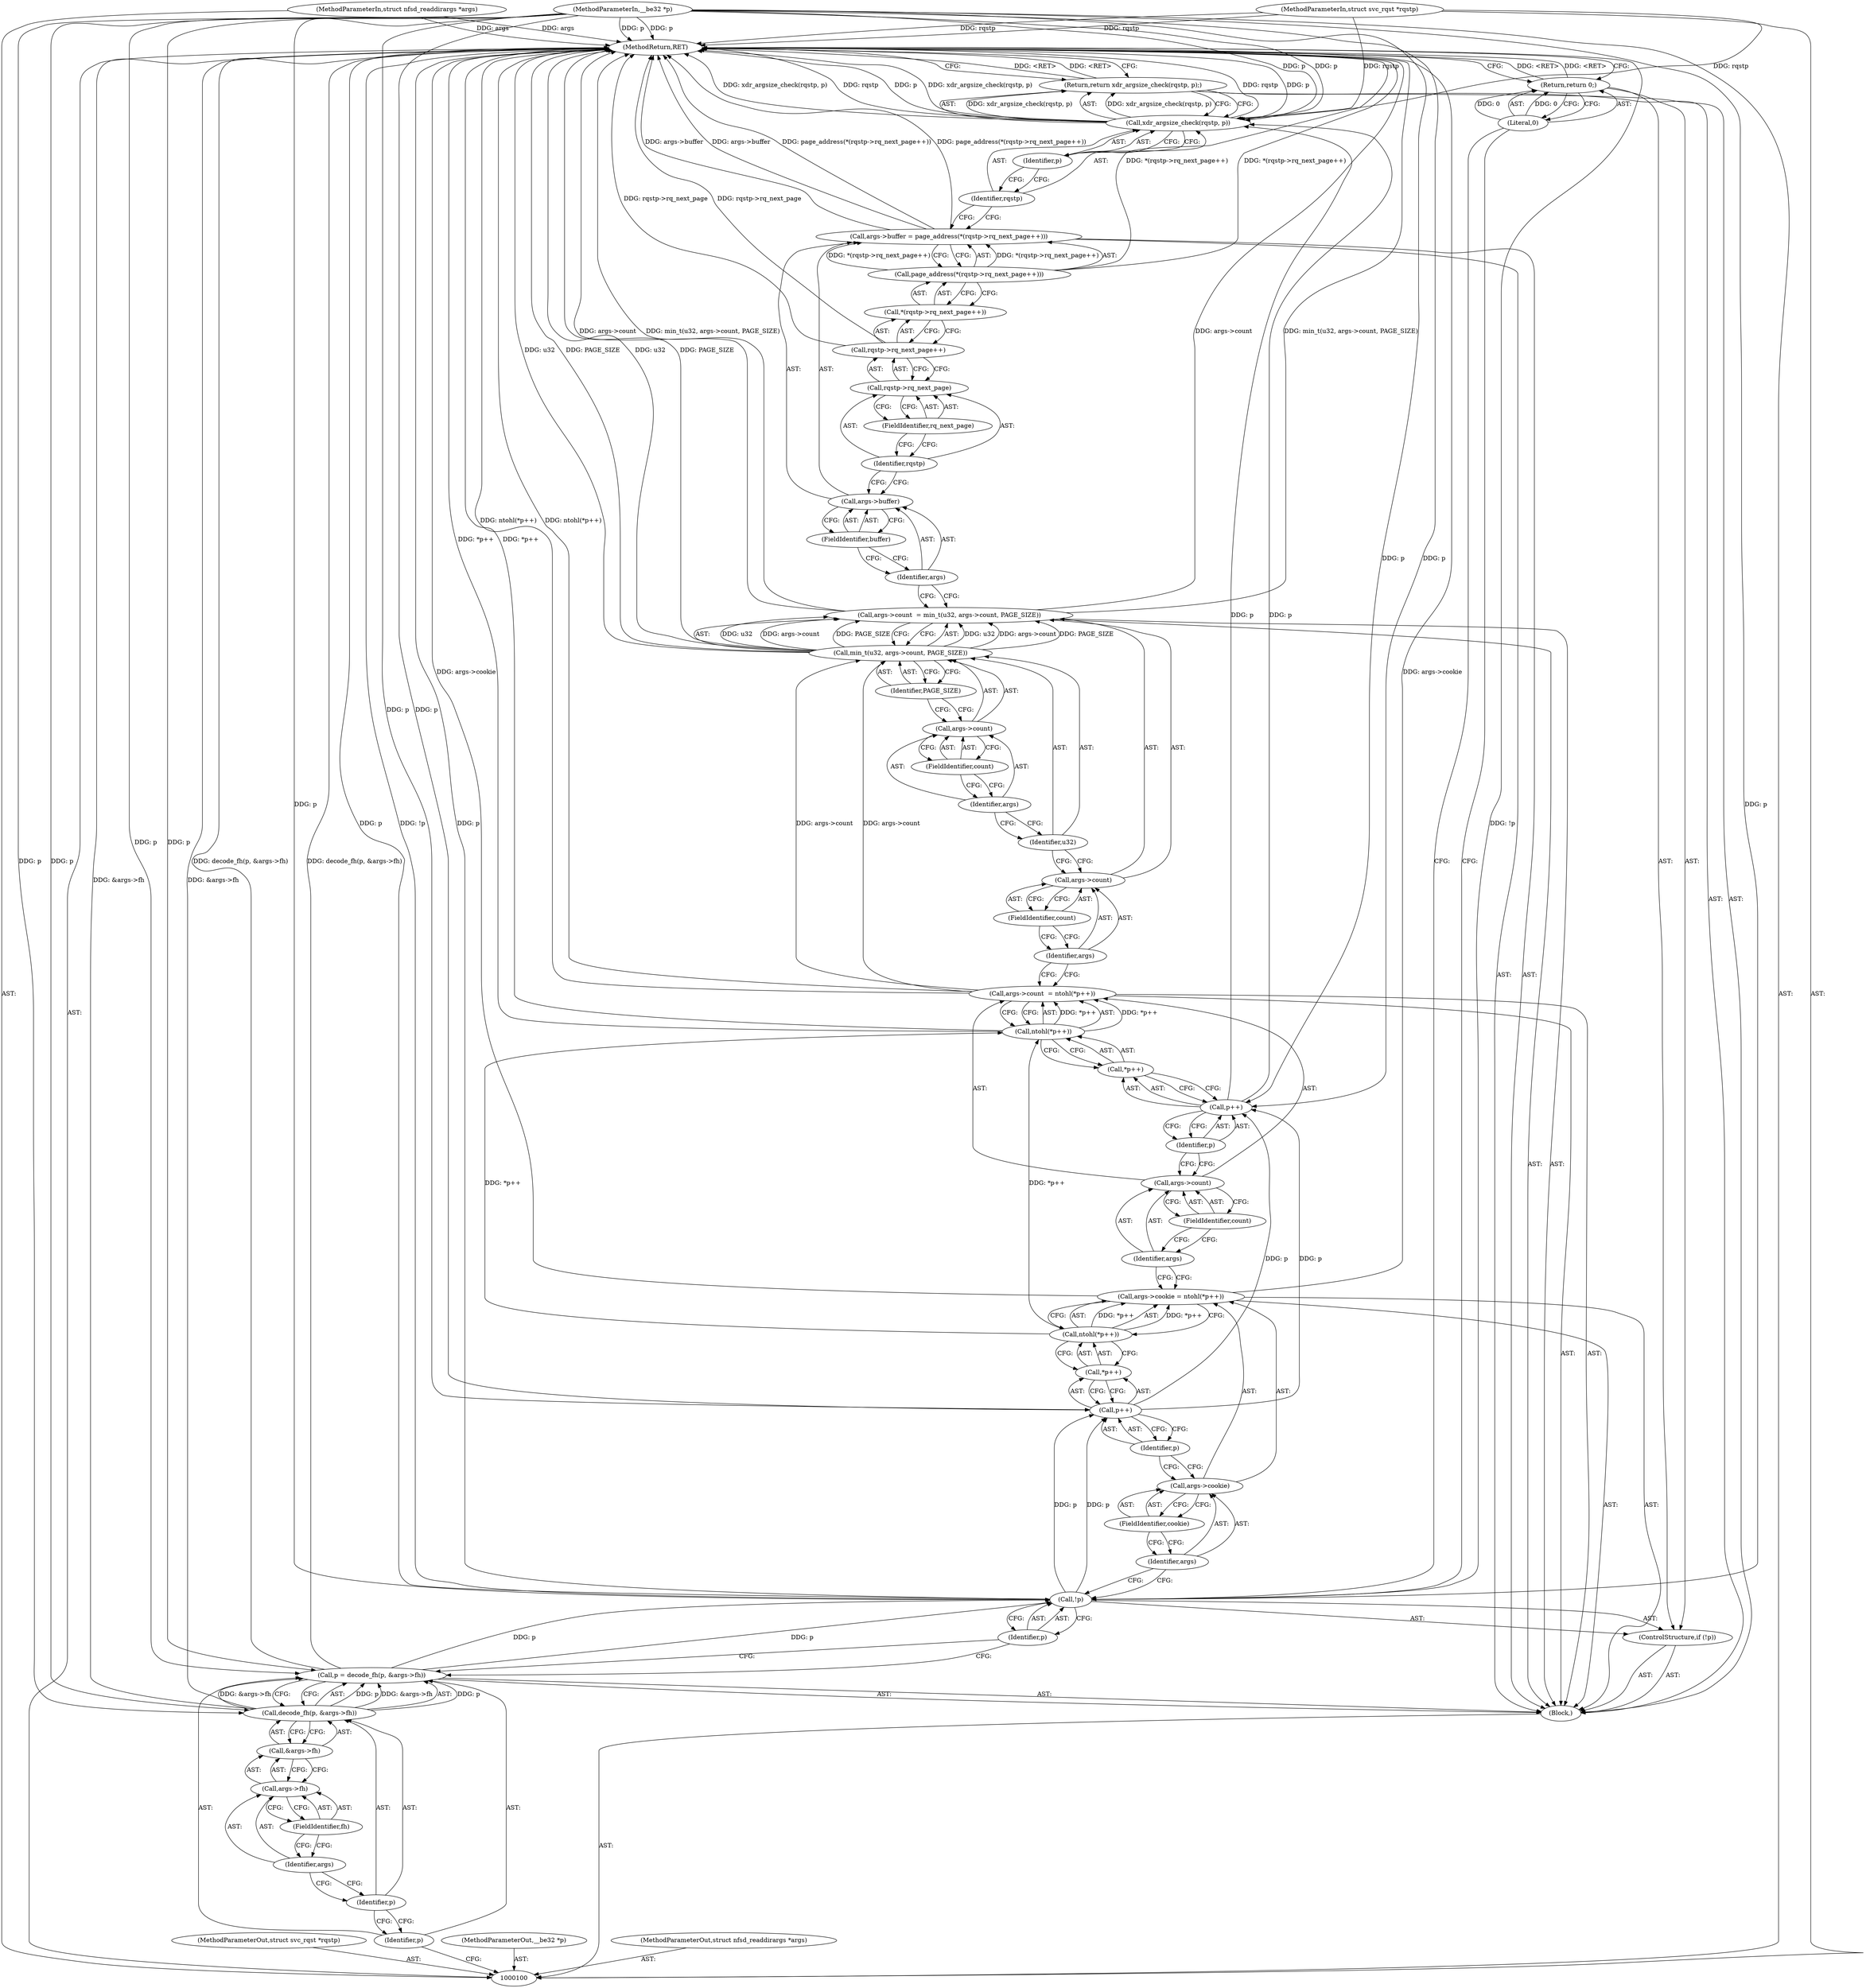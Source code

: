 digraph "1_linux_c70422f760c120480fee4de6c38804c72aa26bc1_16" {
"1000158" [label="(MethodReturn,RET)"];
"1000101" [label="(MethodParameterIn,struct svc_rqst *rqstp)"];
"1000216" [label="(MethodParameterOut,struct svc_rqst *rqstp)"];
"1000102" [label="(MethodParameterIn,__be32 *p)"];
"1000217" [label="(MethodParameterOut,__be32 *p)"];
"1000148" [label="(Call,page_address(*(rqstp->rq_next_page++)))"];
"1000144" [label="(Call,args->buffer = page_address(*(rqstp->rq_next_page++)))"];
"1000145" [label="(Call,args->buffer)"];
"1000146" [label="(Identifier,args)"];
"1000149" [label="(Call,*(rqstp->rq_next_page++))"];
"1000150" [label="(Call,rqstp->rq_next_page++)"];
"1000151" [label="(Call,rqstp->rq_next_page)"];
"1000152" [label="(Identifier,rqstp)"];
"1000153" [label="(FieldIdentifier,rq_next_page)"];
"1000147" [label="(FieldIdentifier,buffer)"];
"1000154" [label="(Return,return xdr_argsize_check(rqstp, p);)"];
"1000156" [label="(Identifier,rqstp)"];
"1000157" [label="(Identifier,p)"];
"1000155" [label="(Call,xdr_argsize_check(rqstp, p))"];
"1000103" [label="(MethodParameterIn,struct nfsd_readdirargs *args)"];
"1000218" [label="(MethodParameterOut,struct nfsd_readdirargs *args)"];
"1000104" [label="(Block,)"];
"1000105" [label="(Call,p = decode_fh(p, &args->fh))"];
"1000106" [label="(Identifier,p)"];
"1000108" [label="(Identifier,p)"];
"1000109" [label="(Call,&args->fh)"];
"1000110" [label="(Call,args->fh)"];
"1000111" [label="(Identifier,args)"];
"1000112" [label="(FieldIdentifier,fh)"];
"1000107" [label="(Call,decode_fh(p, &args->fh))"];
"1000113" [label="(ControlStructure,if (!p))"];
"1000114" [label="(Call,!p)"];
"1000115" [label="(Identifier,p)"];
"1000116" [label="(Return,return 0;)"];
"1000117" [label="(Literal,0)"];
"1000122" [label="(Call,ntohl(*p++))"];
"1000118" [label="(Call,args->cookie = ntohl(*p++))"];
"1000119" [label="(Call,args->cookie)"];
"1000120" [label="(Identifier,args)"];
"1000123" [label="(Call,*p++)"];
"1000124" [label="(Call,p++)"];
"1000125" [label="(Identifier,p)"];
"1000121" [label="(FieldIdentifier,cookie)"];
"1000130" [label="(Call,ntohl(*p++))"];
"1000126" [label="(Call,args->count  = ntohl(*p++))"];
"1000127" [label="(Call,args->count)"];
"1000128" [label="(Identifier,args)"];
"1000131" [label="(Call,*p++)"];
"1000132" [label="(Call,p++)"];
"1000133" [label="(Identifier,p)"];
"1000129" [label="(FieldIdentifier,count)"];
"1000138" [label="(Call,min_t(u32, args->count, PAGE_SIZE))"];
"1000134" [label="(Call,args->count  = min_t(u32, args->count, PAGE_SIZE))"];
"1000135" [label="(Call,args->count)"];
"1000136" [label="(Identifier,args)"];
"1000139" [label="(Identifier,u32)"];
"1000140" [label="(Call,args->count)"];
"1000141" [label="(Identifier,args)"];
"1000142" [label="(FieldIdentifier,count)"];
"1000143" [label="(Identifier,PAGE_SIZE)"];
"1000137" [label="(FieldIdentifier,count)"];
"1000158" -> "1000100"  [label="AST: "];
"1000158" -> "1000116"  [label="CFG: "];
"1000158" -> "1000154"  [label="CFG: "];
"1000116" -> "1000158"  [label="DDG: <RET>"];
"1000155" -> "1000158"  [label="DDG: p"];
"1000155" -> "1000158"  [label="DDG: xdr_argsize_check(rqstp, p)"];
"1000155" -> "1000158"  [label="DDG: rqstp"];
"1000114" -> "1000158"  [label="DDG: !p"];
"1000114" -> "1000158"  [label="DDG: p"];
"1000102" -> "1000158"  [label="DDG: p"];
"1000118" -> "1000158"  [label="DDG: args->cookie"];
"1000107" -> "1000158"  [label="DDG: &args->fh"];
"1000130" -> "1000158"  [label="DDG: *p++"];
"1000126" -> "1000158"  [label="DDG: ntohl(*p++)"];
"1000105" -> "1000158"  [label="DDG: decode_fh(p, &args->fh)"];
"1000150" -> "1000158"  [label="DDG: rqstp->rq_next_page"];
"1000138" -> "1000158"  [label="DDG: u32"];
"1000138" -> "1000158"  [label="DDG: PAGE_SIZE"];
"1000103" -> "1000158"  [label="DDG: args"];
"1000148" -> "1000158"  [label="DDG: *(rqstp->rq_next_page++)"];
"1000144" -> "1000158"  [label="DDG: page_address(*(rqstp->rq_next_page++))"];
"1000144" -> "1000158"  [label="DDG: args->buffer"];
"1000134" -> "1000158"  [label="DDG: args->count"];
"1000134" -> "1000158"  [label="DDG: min_t(u32, args->count, PAGE_SIZE)"];
"1000101" -> "1000158"  [label="DDG: rqstp"];
"1000154" -> "1000158"  [label="DDG: <RET>"];
"1000101" -> "1000100"  [label="AST: "];
"1000101" -> "1000158"  [label="DDG: rqstp"];
"1000101" -> "1000155"  [label="DDG: rqstp"];
"1000216" -> "1000100"  [label="AST: "];
"1000102" -> "1000100"  [label="AST: "];
"1000102" -> "1000158"  [label="DDG: p"];
"1000102" -> "1000105"  [label="DDG: p"];
"1000102" -> "1000107"  [label="DDG: p"];
"1000102" -> "1000114"  [label="DDG: p"];
"1000102" -> "1000124"  [label="DDG: p"];
"1000102" -> "1000132"  [label="DDG: p"];
"1000102" -> "1000155"  [label="DDG: p"];
"1000217" -> "1000100"  [label="AST: "];
"1000148" -> "1000144"  [label="AST: "];
"1000148" -> "1000149"  [label="CFG: "];
"1000149" -> "1000148"  [label="AST: "];
"1000144" -> "1000148"  [label="CFG: "];
"1000148" -> "1000158"  [label="DDG: *(rqstp->rq_next_page++)"];
"1000148" -> "1000144"  [label="DDG: *(rqstp->rq_next_page++)"];
"1000144" -> "1000104"  [label="AST: "];
"1000144" -> "1000148"  [label="CFG: "];
"1000145" -> "1000144"  [label="AST: "];
"1000148" -> "1000144"  [label="AST: "];
"1000156" -> "1000144"  [label="CFG: "];
"1000144" -> "1000158"  [label="DDG: page_address(*(rqstp->rq_next_page++))"];
"1000144" -> "1000158"  [label="DDG: args->buffer"];
"1000148" -> "1000144"  [label="DDG: *(rqstp->rq_next_page++)"];
"1000145" -> "1000144"  [label="AST: "];
"1000145" -> "1000147"  [label="CFG: "];
"1000146" -> "1000145"  [label="AST: "];
"1000147" -> "1000145"  [label="AST: "];
"1000152" -> "1000145"  [label="CFG: "];
"1000146" -> "1000145"  [label="AST: "];
"1000146" -> "1000134"  [label="CFG: "];
"1000147" -> "1000146"  [label="CFG: "];
"1000149" -> "1000148"  [label="AST: "];
"1000149" -> "1000150"  [label="CFG: "];
"1000150" -> "1000149"  [label="AST: "];
"1000148" -> "1000149"  [label="CFG: "];
"1000150" -> "1000149"  [label="AST: "];
"1000150" -> "1000151"  [label="CFG: "];
"1000151" -> "1000150"  [label="AST: "];
"1000149" -> "1000150"  [label="CFG: "];
"1000150" -> "1000158"  [label="DDG: rqstp->rq_next_page"];
"1000151" -> "1000150"  [label="AST: "];
"1000151" -> "1000153"  [label="CFG: "];
"1000152" -> "1000151"  [label="AST: "];
"1000153" -> "1000151"  [label="AST: "];
"1000150" -> "1000151"  [label="CFG: "];
"1000152" -> "1000151"  [label="AST: "];
"1000152" -> "1000145"  [label="CFG: "];
"1000153" -> "1000152"  [label="CFG: "];
"1000153" -> "1000151"  [label="AST: "];
"1000153" -> "1000152"  [label="CFG: "];
"1000151" -> "1000153"  [label="CFG: "];
"1000147" -> "1000145"  [label="AST: "];
"1000147" -> "1000146"  [label="CFG: "];
"1000145" -> "1000147"  [label="CFG: "];
"1000154" -> "1000104"  [label="AST: "];
"1000154" -> "1000155"  [label="CFG: "];
"1000155" -> "1000154"  [label="AST: "];
"1000158" -> "1000154"  [label="CFG: "];
"1000154" -> "1000158"  [label="DDG: <RET>"];
"1000155" -> "1000154"  [label="DDG: xdr_argsize_check(rqstp, p)"];
"1000156" -> "1000155"  [label="AST: "];
"1000156" -> "1000144"  [label="CFG: "];
"1000157" -> "1000156"  [label="CFG: "];
"1000157" -> "1000155"  [label="AST: "];
"1000157" -> "1000156"  [label="CFG: "];
"1000155" -> "1000157"  [label="CFG: "];
"1000155" -> "1000154"  [label="AST: "];
"1000155" -> "1000157"  [label="CFG: "];
"1000156" -> "1000155"  [label="AST: "];
"1000157" -> "1000155"  [label="AST: "];
"1000154" -> "1000155"  [label="CFG: "];
"1000155" -> "1000158"  [label="DDG: p"];
"1000155" -> "1000158"  [label="DDG: xdr_argsize_check(rqstp, p)"];
"1000155" -> "1000158"  [label="DDG: rqstp"];
"1000155" -> "1000154"  [label="DDG: xdr_argsize_check(rqstp, p)"];
"1000101" -> "1000155"  [label="DDG: rqstp"];
"1000132" -> "1000155"  [label="DDG: p"];
"1000102" -> "1000155"  [label="DDG: p"];
"1000103" -> "1000100"  [label="AST: "];
"1000103" -> "1000158"  [label="DDG: args"];
"1000218" -> "1000100"  [label="AST: "];
"1000104" -> "1000100"  [label="AST: "];
"1000105" -> "1000104"  [label="AST: "];
"1000113" -> "1000104"  [label="AST: "];
"1000118" -> "1000104"  [label="AST: "];
"1000126" -> "1000104"  [label="AST: "];
"1000134" -> "1000104"  [label="AST: "];
"1000144" -> "1000104"  [label="AST: "];
"1000154" -> "1000104"  [label="AST: "];
"1000105" -> "1000104"  [label="AST: "];
"1000105" -> "1000107"  [label="CFG: "];
"1000106" -> "1000105"  [label="AST: "];
"1000107" -> "1000105"  [label="AST: "];
"1000115" -> "1000105"  [label="CFG: "];
"1000105" -> "1000158"  [label="DDG: decode_fh(p, &args->fh)"];
"1000107" -> "1000105"  [label="DDG: p"];
"1000107" -> "1000105"  [label="DDG: &args->fh"];
"1000102" -> "1000105"  [label="DDG: p"];
"1000105" -> "1000114"  [label="DDG: p"];
"1000106" -> "1000105"  [label="AST: "];
"1000106" -> "1000100"  [label="CFG: "];
"1000108" -> "1000106"  [label="CFG: "];
"1000108" -> "1000107"  [label="AST: "];
"1000108" -> "1000106"  [label="CFG: "];
"1000111" -> "1000108"  [label="CFG: "];
"1000109" -> "1000107"  [label="AST: "];
"1000109" -> "1000110"  [label="CFG: "];
"1000110" -> "1000109"  [label="AST: "];
"1000107" -> "1000109"  [label="CFG: "];
"1000110" -> "1000109"  [label="AST: "];
"1000110" -> "1000112"  [label="CFG: "];
"1000111" -> "1000110"  [label="AST: "];
"1000112" -> "1000110"  [label="AST: "];
"1000109" -> "1000110"  [label="CFG: "];
"1000111" -> "1000110"  [label="AST: "];
"1000111" -> "1000108"  [label="CFG: "];
"1000112" -> "1000111"  [label="CFG: "];
"1000112" -> "1000110"  [label="AST: "];
"1000112" -> "1000111"  [label="CFG: "];
"1000110" -> "1000112"  [label="CFG: "];
"1000107" -> "1000105"  [label="AST: "];
"1000107" -> "1000109"  [label="CFG: "];
"1000108" -> "1000107"  [label="AST: "];
"1000109" -> "1000107"  [label="AST: "];
"1000105" -> "1000107"  [label="CFG: "];
"1000107" -> "1000158"  [label="DDG: &args->fh"];
"1000107" -> "1000105"  [label="DDG: p"];
"1000107" -> "1000105"  [label="DDG: &args->fh"];
"1000102" -> "1000107"  [label="DDG: p"];
"1000113" -> "1000104"  [label="AST: "];
"1000114" -> "1000113"  [label="AST: "];
"1000116" -> "1000113"  [label="AST: "];
"1000114" -> "1000113"  [label="AST: "];
"1000114" -> "1000115"  [label="CFG: "];
"1000115" -> "1000114"  [label="AST: "];
"1000117" -> "1000114"  [label="CFG: "];
"1000120" -> "1000114"  [label="CFG: "];
"1000114" -> "1000158"  [label="DDG: !p"];
"1000114" -> "1000158"  [label="DDG: p"];
"1000105" -> "1000114"  [label="DDG: p"];
"1000102" -> "1000114"  [label="DDG: p"];
"1000114" -> "1000124"  [label="DDG: p"];
"1000115" -> "1000114"  [label="AST: "];
"1000115" -> "1000105"  [label="CFG: "];
"1000114" -> "1000115"  [label="CFG: "];
"1000116" -> "1000113"  [label="AST: "];
"1000116" -> "1000117"  [label="CFG: "];
"1000117" -> "1000116"  [label="AST: "];
"1000158" -> "1000116"  [label="CFG: "];
"1000116" -> "1000158"  [label="DDG: <RET>"];
"1000117" -> "1000116"  [label="DDG: 0"];
"1000117" -> "1000116"  [label="AST: "];
"1000117" -> "1000114"  [label="CFG: "];
"1000116" -> "1000117"  [label="CFG: "];
"1000117" -> "1000116"  [label="DDG: 0"];
"1000122" -> "1000118"  [label="AST: "];
"1000122" -> "1000123"  [label="CFG: "];
"1000123" -> "1000122"  [label="AST: "];
"1000118" -> "1000122"  [label="CFG: "];
"1000122" -> "1000118"  [label="DDG: *p++"];
"1000122" -> "1000130"  [label="DDG: *p++"];
"1000118" -> "1000104"  [label="AST: "];
"1000118" -> "1000122"  [label="CFG: "];
"1000119" -> "1000118"  [label="AST: "];
"1000122" -> "1000118"  [label="AST: "];
"1000128" -> "1000118"  [label="CFG: "];
"1000118" -> "1000158"  [label="DDG: args->cookie"];
"1000122" -> "1000118"  [label="DDG: *p++"];
"1000119" -> "1000118"  [label="AST: "];
"1000119" -> "1000121"  [label="CFG: "];
"1000120" -> "1000119"  [label="AST: "];
"1000121" -> "1000119"  [label="AST: "];
"1000125" -> "1000119"  [label="CFG: "];
"1000120" -> "1000119"  [label="AST: "];
"1000120" -> "1000114"  [label="CFG: "];
"1000121" -> "1000120"  [label="CFG: "];
"1000123" -> "1000122"  [label="AST: "];
"1000123" -> "1000124"  [label="CFG: "];
"1000124" -> "1000123"  [label="AST: "];
"1000122" -> "1000123"  [label="CFG: "];
"1000124" -> "1000123"  [label="AST: "];
"1000124" -> "1000125"  [label="CFG: "];
"1000125" -> "1000124"  [label="AST: "];
"1000123" -> "1000124"  [label="CFG: "];
"1000114" -> "1000124"  [label="DDG: p"];
"1000102" -> "1000124"  [label="DDG: p"];
"1000124" -> "1000132"  [label="DDG: p"];
"1000125" -> "1000124"  [label="AST: "];
"1000125" -> "1000119"  [label="CFG: "];
"1000124" -> "1000125"  [label="CFG: "];
"1000121" -> "1000119"  [label="AST: "];
"1000121" -> "1000120"  [label="CFG: "];
"1000119" -> "1000121"  [label="CFG: "];
"1000130" -> "1000126"  [label="AST: "];
"1000130" -> "1000131"  [label="CFG: "];
"1000131" -> "1000130"  [label="AST: "];
"1000126" -> "1000130"  [label="CFG: "];
"1000130" -> "1000158"  [label="DDG: *p++"];
"1000130" -> "1000126"  [label="DDG: *p++"];
"1000122" -> "1000130"  [label="DDG: *p++"];
"1000126" -> "1000104"  [label="AST: "];
"1000126" -> "1000130"  [label="CFG: "];
"1000127" -> "1000126"  [label="AST: "];
"1000130" -> "1000126"  [label="AST: "];
"1000136" -> "1000126"  [label="CFG: "];
"1000126" -> "1000158"  [label="DDG: ntohl(*p++)"];
"1000130" -> "1000126"  [label="DDG: *p++"];
"1000126" -> "1000138"  [label="DDG: args->count"];
"1000127" -> "1000126"  [label="AST: "];
"1000127" -> "1000129"  [label="CFG: "];
"1000128" -> "1000127"  [label="AST: "];
"1000129" -> "1000127"  [label="AST: "];
"1000133" -> "1000127"  [label="CFG: "];
"1000128" -> "1000127"  [label="AST: "];
"1000128" -> "1000118"  [label="CFG: "];
"1000129" -> "1000128"  [label="CFG: "];
"1000131" -> "1000130"  [label="AST: "];
"1000131" -> "1000132"  [label="CFG: "];
"1000132" -> "1000131"  [label="AST: "];
"1000130" -> "1000131"  [label="CFG: "];
"1000132" -> "1000131"  [label="AST: "];
"1000132" -> "1000133"  [label="CFG: "];
"1000133" -> "1000132"  [label="AST: "];
"1000131" -> "1000132"  [label="CFG: "];
"1000124" -> "1000132"  [label="DDG: p"];
"1000102" -> "1000132"  [label="DDG: p"];
"1000132" -> "1000155"  [label="DDG: p"];
"1000133" -> "1000132"  [label="AST: "];
"1000133" -> "1000127"  [label="CFG: "];
"1000132" -> "1000133"  [label="CFG: "];
"1000129" -> "1000127"  [label="AST: "];
"1000129" -> "1000128"  [label="CFG: "];
"1000127" -> "1000129"  [label="CFG: "];
"1000138" -> "1000134"  [label="AST: "];
"1000138" -> "1000143"  [label="CFG: "];
"1000139" -> "1000138"  [label="AST: "];
"1000140" -> "1000138"  [label="AST: "];
"1000143" -> "1000138"  [label="AST: "];
"1000134" -> "1000138"  [label="CFG: "];
"1000138" -> "1000158"  [label="DDG: u32"];
"1000138" -> "1000158"  [label="DDG: PAGE_SIZE"];
"1000138" -> "1000134"  [label="DDG: u32"];
"1000138" -> "1000134"  [label="DDG: args->count"];
"1000138" -> "1000134"  [label="DDG: PAGE_SIZE"];
"1000126" -> "1000138"  [label="DDG: args->count"];
"1000134" -> "1000104"  [label="AST: "];
"1000134" -> "1000138"  [label="CFG: "];
"1000135" -> "1000134"  [label="AST: "];
"1000138" -> "1000134"  [label="AST: "];
"1000146" -> "1000134"  [label="CFG: "];
"1000134" -> "1000158"  [label="DDG: args->count"];
"1000134" -> "1000158"  [label="DDG: min_t(u32, args->count, PAGE_SIZE)"];
"1000138" -> "1000134"  [label="DDG: u32"];
"1000138" -> "1000134"  [label="DDG: args->count"];
"1000138" -> "1000134"  [label="DDG: PAGE_SIZE"];
"1000135" -> "1000134"  [label="AST: "];
"1000135" -> "1000137"  [label="CFG: "];
"1000136" -> "1000135"  [label="AST: "];
"1000137" -> "1000135"  [label="AST: "];
"1000139" -> "1000135"  [label="CFG: "];
"1000136" -> "1000135"  [label="AST: "];
"1000136" -> "1000126"  [label="CFG: "];
"1000137" -> "1000136"  [label="CFG: "];
"1000139" -> "1000138"  [label="AST: "];
"1000139" -> "1000135"  [label="CFG: "];
"1000141" -> "1000139"  [label="CFG: "];
"1000140" -> "1000138"  [label="AST: "];
"1000140" -> "1000142"  [label="CFG: "];
"1000141" -> "1000140"  [label="AST: "];
"1000142" -> "1000140"  [label="AST: "];
"1000143" -> "1000140"  [label="CFG: "];
"1000141" -> "1000140"  [label="AST: "];
"1000141" -> "1000139"  [label="CFG: "];
"1000142" -> "1000141"  [label="CFG: "];
"1000142" -> "1000140"  [label="AST: "];
"1000142" -> "1000141"  [label="CFG: "];
"1000140" -> "1000142"  [label="CFG: "];
"1000143" -> "1000138"  [label="AST: "];
"1000143" -> "1000140"  [label="CFG: "];
"1000138" -> "1000143"  [label="CFG: "];
"1000137" -> "1000135"  [label="AST: "];
"1000137" -> "1000136"  [label="CFG: "];
"1000135" -> "1000137"  [label="CFG: "];
}
